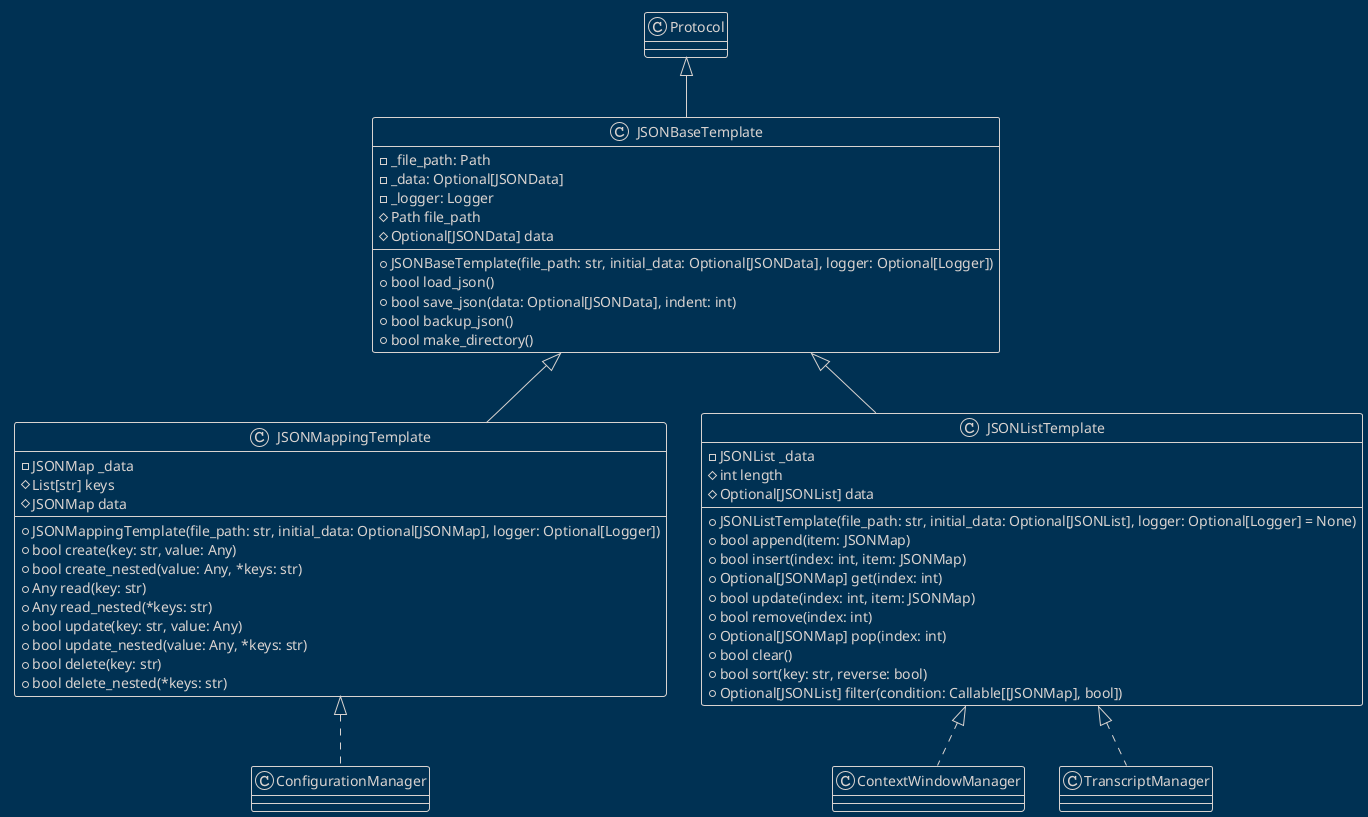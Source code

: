 @startuml JSONTemplate
!theme blueprint

class JSONBaseTemplate extends Protocol {
    ' A base template class for working with JSON files.
    ' JSONMap = Dict[str, Any]
    ' JSONList = List[JSONMap]
    ' JSONData = Union[JSONMap, JSONList]
    - _file_path: Path
    - _data: Optional[JSONData]
    - _logger: Logger
    + JSONBaseTemplate(file_path: str, initial_data: Optional[JSONData], logger: Optional[Logger])
    ' Get the path to the JSON file.
    # Path file_path
    ' Load JSON data from the file into the _data attribute.
    # Optional[JSONData] data
    ' Save JSON data to the file. Returns True if successful, False otherwise.
    + bool load_json()
    ' Create a backup of the JSON file. Returns True if successful, False otherwise.
    + bool save_json(data: Optional[JSONData], indent: int)
    ' Create a backup of the JSON file. Returns True if successful, False otherwise.
    + bool backup_json()
    ' Create the directory for the JSON file. Returns True if successful, False otherwise.
    + bool make_directory()
}

class JSONMappingTemplate extends JSONBaseTemplate {
    ' A template class for creating and managing a mapping of key-value pairs.
    ' JSONMap = Dict[str, Any]
    - JSONMap _data
    + JSONMappingTemplate(file_path: str, initial_data: Optional[JSONMap], logger: Optional[Logger])
    ' Get a list of all keys in the mapping.
    # List[str] keys
    ' Get the underlying data structure of the mapping.
    # JSONMap data
    ' Create a new key-value pair in the mapping.
    + bool create(key: str, value: Any)
    ' Create a nested key-value pair in the mapping.
    + bool create_nested(value: Any, *keys: str)
    ' Read the value associated with a key in the mapping.
    + Any read(key: str)
    ' Read the value associated with a nested key hierarchy in the mapping.
    + Any read_nested(*keys: str)
    ' Update the value associated with a key in the mapping.
    + bool update(key: str, value: Any)
    ' Update the value associated with a nested key hierarchy in the mapping.
    + bool update_nested(value: Any, *keys: str)
    ' Delete a key-value pair from the mapping.
    + bool delete(key: str)
    ' Delete a nested key-value pair from the mapping.
    + bool delete_nested(*keys: str)
}

class JSONListTemplate extends JSONBaseTemplate {
    ' A template class for managing a list of dictionaries in JSON files.
    ' JSONMap = Dict[str, Any]
    ' JSONList = List[JSONMap]
    - JSONList _data
    + JSONListTemplate(file_path: str, initial_data: Optional[JSONList], logger: Optional[Logger] = None)
    ' Return the length of the internal data list.
    # int length
    ' Return a copy of the internal data list or None if empty.
    # Optional[JSONList] data
    ' Append a dictionary to the internal data list.
    + bool append(item: JSONMap)
    ' Insert a dictionary at a specific index.
    + bool insert(index: int, item: JSONMap)
    ' Get a dictionary from a specific index.
    + Optional[JSONMap] get(index: int)
    ' Update a dictionary at a specific index.
    + bool update(index: int, item: JSONMap)
    ' Remove a dictionary at a specific index.
    + bool remove(index: int)
    ' Pop a dictionary from a specific index.
    + Optional[JSONMap] pop(index: int)
    ' Clear the internal data list.
    + bool clear()
    ' NOTE: The following methods are TBD (To Be Decided).
    ' Sort the list based on a key.
    + bool sort(key: str, reverse: bool)
    ' Filter the list based on a condition.
    + Optional[JSONList] filter(condition: Callable[[JSONMap], bool])
}

class ConfigurationManager
JSONMappingTemplate <|.. ConfigurationManager

class ContextWindowManager
JSONListTemplate <|.. ContextWindowManager

class TranscriptManager
JSONListTemplate <|.. TranscriptManager
@enduml
